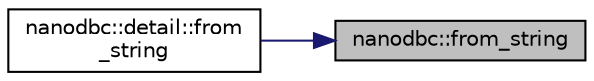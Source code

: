 digraph "nanodbc::from_string"
{
 // LATEX_PDF_SIZE
  edge [fontname="Helvetica",fontsize="10",labelfontname="Helvetica",labelfontsize="10"];
  node [fontname="Helvetica",fontsize="10",shape=record];
  rankdir="RL";
  Node2 [label="nanodbc::from_string",height=0.2,width=0.4,color="black", fillcolor="grey75", style="filled", fontcolor="black",tooltip=" "];
  Node2 -> Node3 [dir="back",color="midnightblue",fontsize="10",style="solid",fontname="Helvetica"];
  Node3 [label="nanodbc::detail::from\l_string",height=0.2,width=0.4,color="black", fillcolor="white", style="filled",URL="$namespacenanodbc_1_1detail.html#abda6bc1783f2b3d0a6eae7e368bf8b21",tooltip=" "];
}
